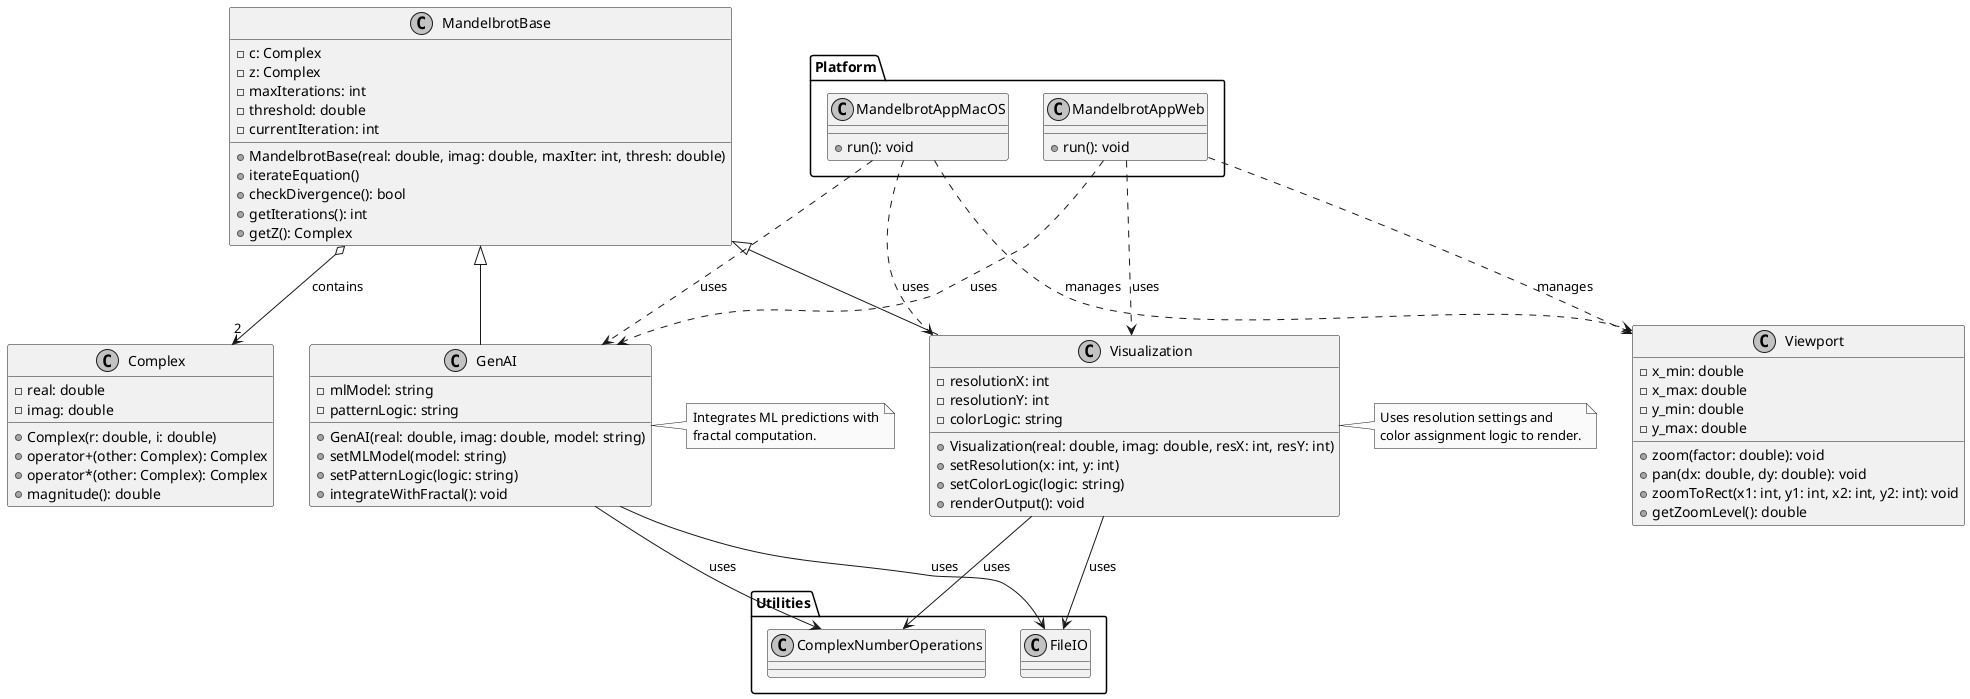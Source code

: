 @startuml
skinparam monochrome true

' ---------------------------
' Core Classes
' ---------------------------
class Complex {
  - real: double
  - imag: double
  + Complex(r: double, i: double)
  + operator+(other: Complex): Complex
  + operator*(other: Complex): Complex
  + magnitude(): double
}

class MandelbrotBase {
  - c: Complex
  - z: Complex
  - maxIterations: int
  - threshold: double
  - currentIteration: int
  + MandelbrotBase(real: double, imag: double, maxIter: int, thresh: double)
  + iterateEquation()
  + checkDivergence(): bool
  + getIterations(): int
  + getZ(): Complex
}
MandelbrotBase o--> "2" Complex : contains

class Visualization {
  - resolutionX: int
  - resolutionY: int
  - colorLogic: string
  + Visualization(real: double, imag: double, resX: int, resY: int)
  + setResolution(x: int, y: int)
  + setColorLogic(logic: string)
  + renderOutput(): void
}
MandelbrotBase <|-- Visualization

class GenAI {
  - mlModel: string
  - patternLogic: string
  + GenAI(real: double, imag: double, model: string)
  + setMLModel(model: string)
  + setPatternLogic(logic: string)
  + integrateWithFractal(): void
}
MandelbrotBase <|-- GenAI

class Viewport {
  - x_min: double
  - x_max: double
  - y_min: double
  - y_max: double
  + zoom(factor: double): void
  + pan(dx: double, dy: double): void
  + zoomToRect(x1: int, y1: int, x2: int, y2: int): void
  + getZoomLevel(): double
}

note right of Visualization
  Uses resolution settings and
  color assignment logic to render.
end note

note right of GenAI
  Integrates ML predictions with
  fractal computation.
end note

' ---------------------------
' Utilities Package
' ---------------------------
package "Utilities" {
  class ComplexNumberOperations
  class FileIO
}
Visualization --> ComplexNumberOperations : uses
Visualization --> FileIO : uses
GenAI --> ComplexNumberOperations : uses
GenAI --> FileIO : uses

' ---------------------------
' Platform-Specific Applications
' ---------------------------
package "Platform" {
  class MandelbrotAppMacOS {
    + run(): void
  }
  class MandelbrotAppWeb {
    + run(): void
  }
}
MandelbrotAppMacOS ..> Visualization : uses
MandelbrotAppMacOS ..> GenAI : uses
MandelbrotAppMacOS ..> Viewport : manages

MandelbrotAppWeb ..> Visualization : uses
MandelbrotAppWeb ..> GenAI : uses
MandelbrotAppWeb ..> Viewport : manages

@enduml
